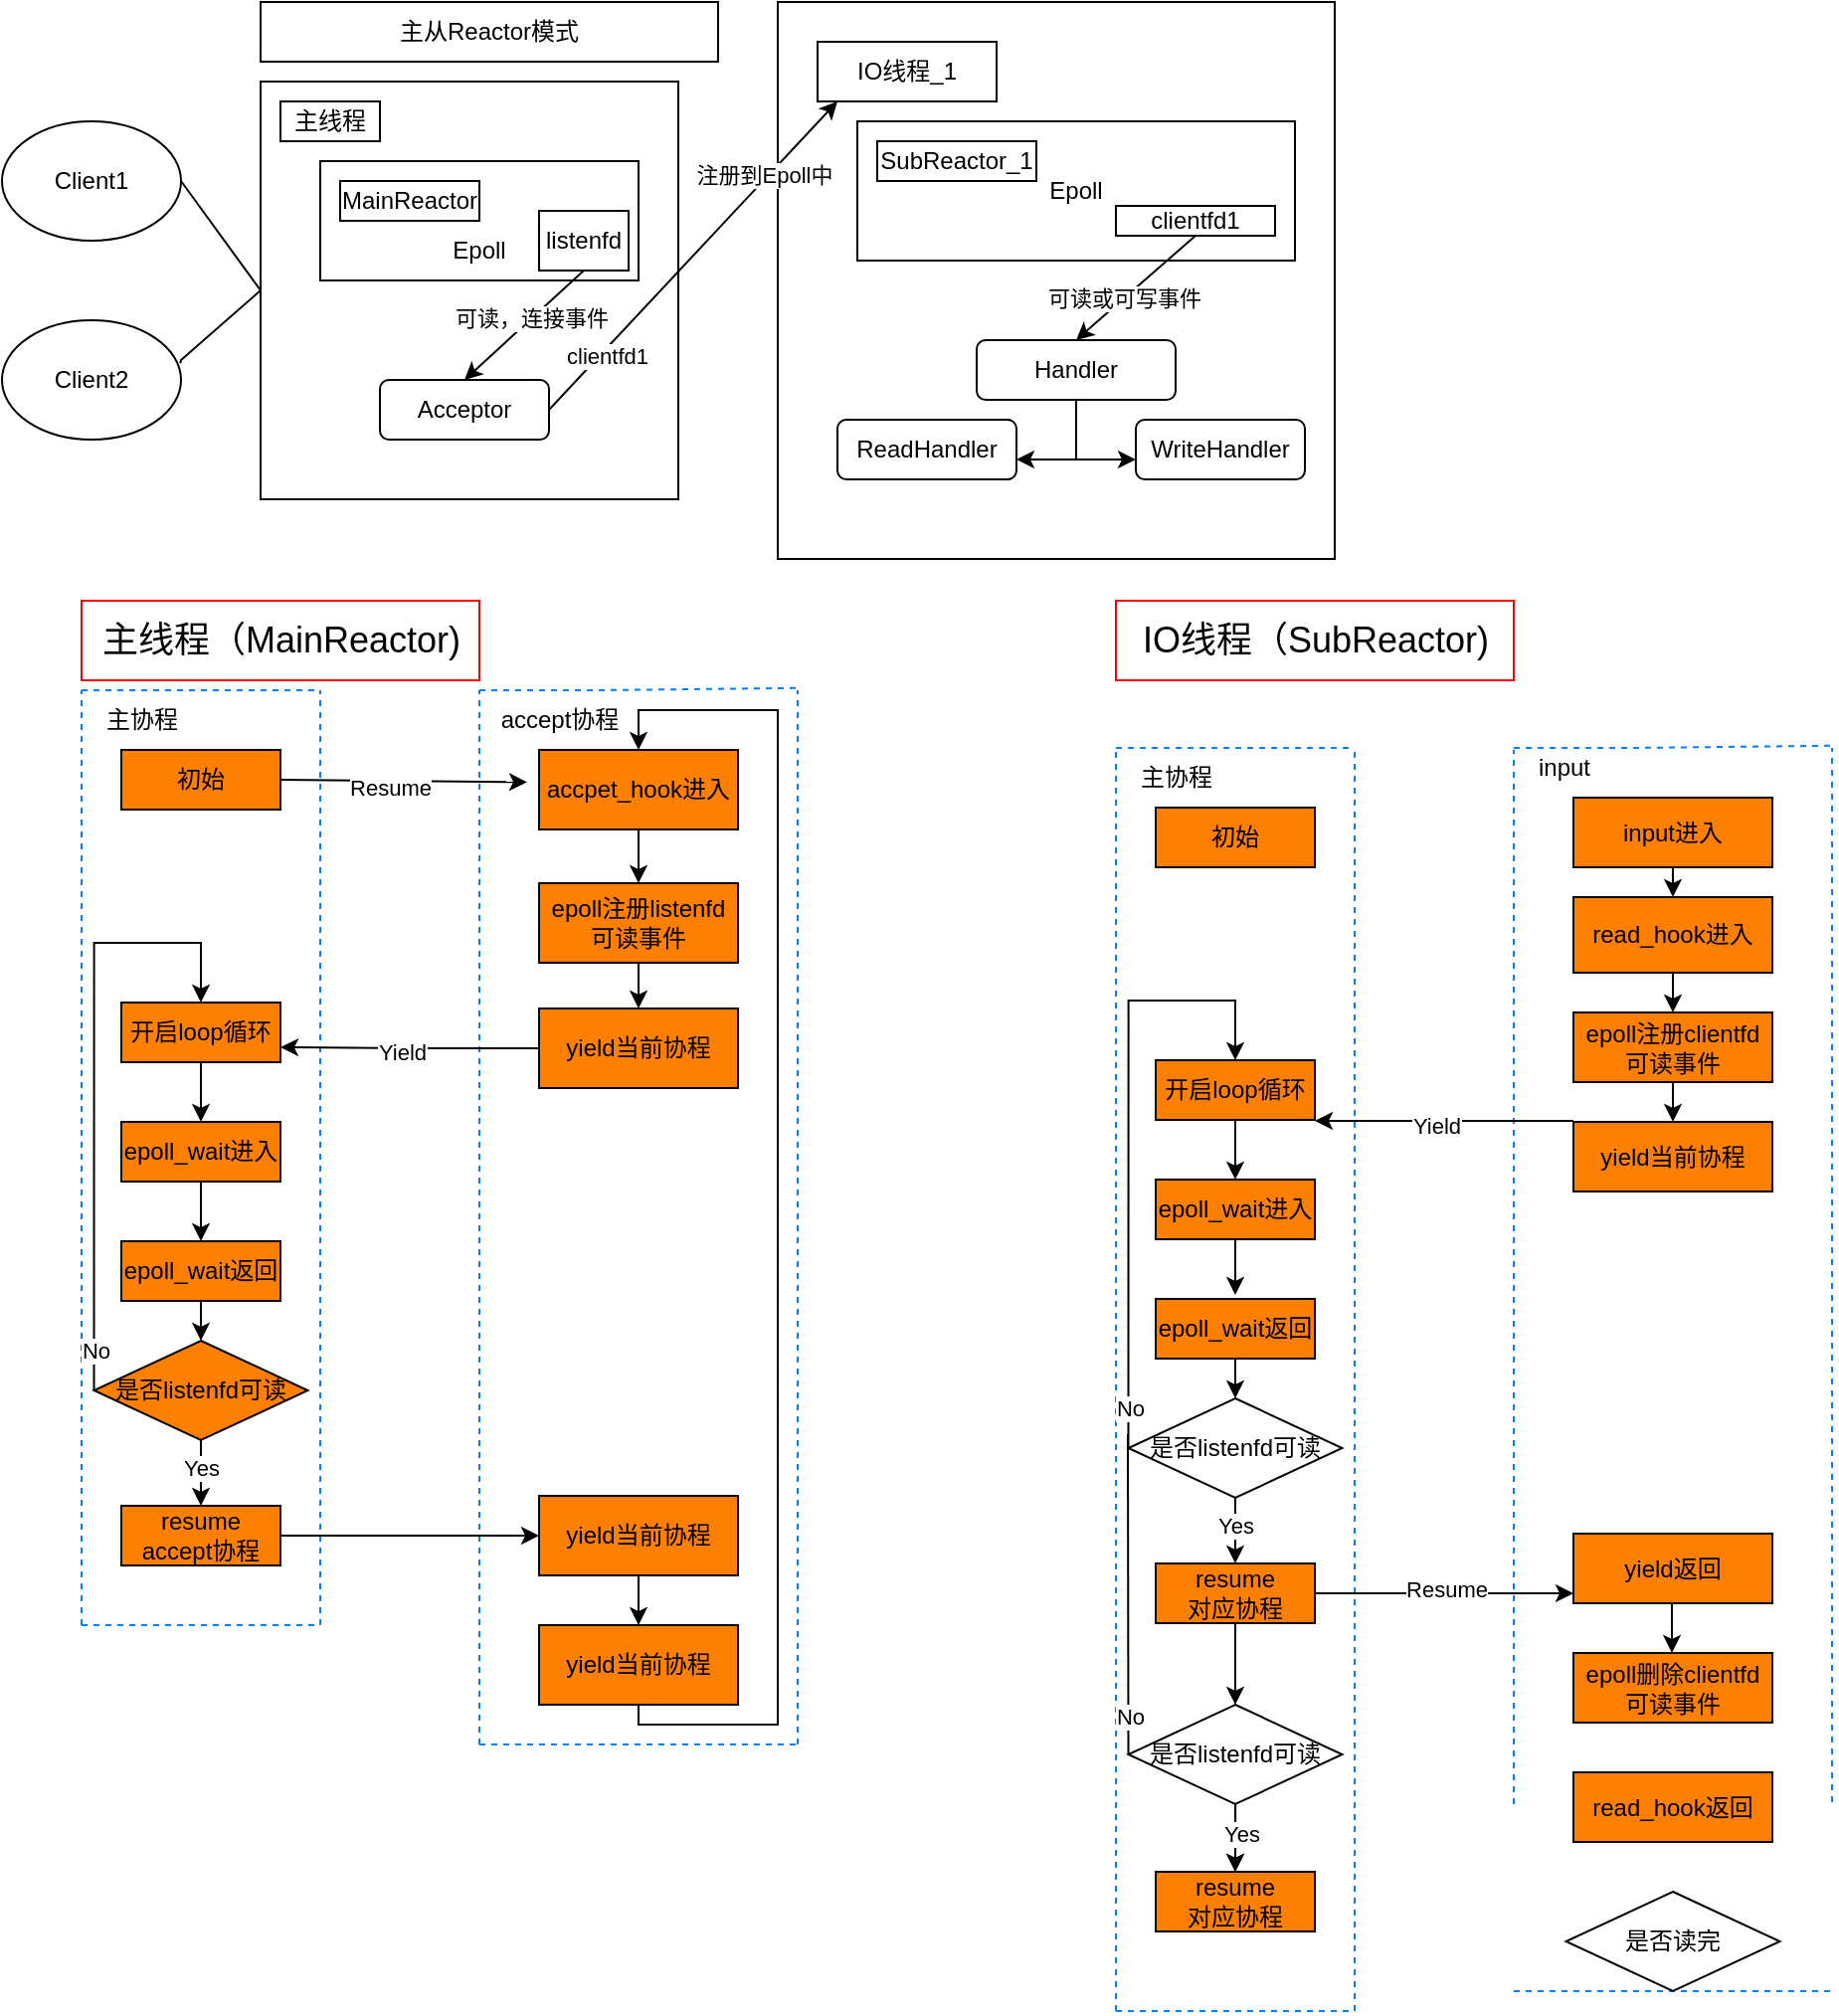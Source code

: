<mxfile version="21.7.5" type="github">
  <diagram name="Page-1" id="74e2e168-ea6b-b213-b513-2b3c1d86103e">
    <mxGraphModel dx="614" dy="1432" grid="1" gridSize="10" guides="1" tooltips="1" connect="1" arrows="1" fold="1" page="1" pageScale="1" pageWidth="1100" pageHeight="850" background="none" math="0" shadow="0">
      <root>
        <mxCell id="0" />
        <mxCell id="1" parent="0" />
        <mxCell id="3p74Ai3e4aje1u9l1uDw-1" value="Client1" style="ellipse;whiteSpace=wrap;html=1;" parent="1" vertex="1">
          <mxGeometry x="40" y="20" width="90" height="60" as="geometry" />
        </mxCell>
        <mxCell id="3p74Ai3e4aje1u9l1uDw-2" value="Client2" style="ellipse;whiteSpace=wrap;html=1;" parent="1" vertex="1">
          <mxGeometry x="40" y="120" width="90" height="60" as="geometry" />
        </mxCell>
        <mxCell id="3p74Ai3e4aje1u9l1uDw-3" value="" style="whiteSpace=wrap;html=1;aspect=fixed;" parent="1" vertex="1">
          <mxGeometry x="170" width="210" height="210" as="geometry" />
        </mxCell>
        <mxCell id="3p74Ai3e4aje1u9l1uDw-7" value="" style="endArrow=none;html=1;rounded=0;entryX=1;entryY=0.5;entryDx=0;entryDy=0;exitX=0;exitY=0.5;exitDx=0;exitDy=0;" parent="1" source="3p74Ai3e4aje1u9l1uDw-3" target="3p74Ai3e4aje1u9l1uDw-1" edge="1">
          <mxGeometry width="50" height="50" relative="1" as="geometry">
            <mxPoint x="200" y="240" as="sourcePoint" />
            <mxPoint x="250" y="190" as="targetPoint" />
          </mxGeometry>
        </mxCell>
        <mxCell id="3p74Ai3e4aje1u9l1uDw-9" value="" style="endArrow=none;html=1;rounded=0;entryX=0;entryY=0.5;entryDx=0;entryDy=0;exitX=0.996;exitY=0.36;exitDx=0;exitDy=0;exitPerimeter=0;" parent="1" source="3p74Ai3e4aje1u9l1uDw-2" target="3p74Ai3e4aje1u9l1uDw-3" edge="1">
          <mxGeometry width="50" height="50" relative="1" as="geometry">
            <mxPoint x="200" y="240" as="sourcePoint" />
            <mxPoint x="250" y="190" as="targetPoint" />
            <Array as="points">
              <mxPoint x="130" y="140" />
            </Array>
          </mxGeometry>
        </mxCell>
        <mxCell id="3p74Ai3e4aje1u9l1uDw-10" value="主线程" style="rounded=0;whiteSpace=wrap;html=1;" parent="1" vertex="1">
          <mxGeometry x="180" y="10" width="50" height="20" as="geometry" />
        </mxCell>
        <mxCell id="3p74Ai3e4aje1u9l1uDw-14" value="&lt;br&gt;&lt;br&gt;Epoll" style="rounded=0;whiteSpace=wrap;html=1;" parent="1" vertex="1">
          <mxGeometry x="200" y="40" width="160" height="60" as="geometry" />
        </mxCell>
        <mxCell id="3p74Ai3e4aje1u9l1uDw-15" value="MainReactor" style="rounded=0;whiteSpace=wrap;html=1;" parent="1" vertex="1">
          <mxGeometry x="210" y="50" width="70" height="20" as="geometry" />
        </mxCell>
        <mxCell id="3p74Ai3e4aje1u9l1uDw-16" value="listenfd" style="rounded=0;whiteSpace=wrap;html=1;direction=south;" parent="1" vertex="1">
          <mxGeometry x="310" y="65" width="45" height="30" as="geometry" />
        </mxCell>
        <mxCell id="3p74Ai3e4aje1u9l1uDw-17" value="Acceptor" style="rounded=1;whiteSpace=wrap;html=1;" parent="1" vertex="1">
          <mxGeometry x="230" y="150" width="85" height="30" as="geometry" />
        </mxCell>
        <mxCell id="3p74Ai3e4aje1u9l1uDw-18" value="" style="endArrow=classic;html=1;rounded=0;exitX=1;exitY=0.5;exitDx=0;exitDy=0;entryX=0.5;entryY=0;entryDx=0;entryDy=0;" parent="1" source="3p74Ai3e4aje1u9l1uDw-16" target="3p74Ai3e4aje1u9l1uDw-17" edge="1">
          <mxGeometry width="50" height="50" relative="1" as="geometry">
            <mxPoint x="200" y="60" as="sourcePoint" />
            <mxPoint x="250" y="10" as="targetPoint" />
          </mxGeometry>
        </mxCell>
        <mxCell id="3p74Ai3e4aje1u9l1uDw-19" value="可读，连接事件" style="edgeLabel;html=1;align=center;verticalAlign=middle;resizable=0;points=[];" parent="3p74Ai3e4aje1u9l1uDw-18" vertex="1" connectable="0">
          <mxGeometry x="-0.11" y="-1" relative="1" as="geometry">
            <mxPoint as="offset" />
          </mxGeometry>
        </mxCell>
        <mxCell id="3p74Ai3e4aje1u9l1uDw-20" value="" style="whiteSpace=wrap;html=1;aspect=fixed;" parent="1" vertex="1">
          <mxGeometry x="430" y="-40" width="280" height="280" as="geometry" />
        </mxCell>
        <mxCell id="3p74Ai3e4aje1u9l1uDw-21" value="IO线程_1" style="rounded=0;whiteSpace=wrap;html=1;" parent="1" vertex="1">
          <mxGeometry x="450" y="-20" width="90" height="30" as="geometry" />
        </mxCell>
        <mxCell id="3p74Ai3e4aje1u9l1uDw-22" value="Epoll" style="rounded=0;whiteSpace=wrap;html=1;" parent="1" vertex="1">
          <mxGeometry x="470" y="20" width="220" height="70" as="geometry" />
        </mxCell>
        <mxCell id="3p74Ai3e4aje1u9l1uDw-24" value="SubReactor_1" style="rounded=0;whiteSpace=wrap;html=1;" parent="1" vertex="1">
          <mxGeometry x="480" y="30" width="80" height="20" as="geometry" />
        </mxCell>
        <mxCell id="3p74Ai3e4aje1u9l1uDw-25" value="clientfd1" style="rounded=0;whiteSpace=wrap;html=1;" parent="1" vertex="1">
          <mxGeometry x="600" y="62.5" width="80" height="15" as="geometry" />
        </mxCell>
        <mxCell id="3p74Ai3e4aje1u9l1uDw-28" value="" style="endArrow=classic;html=1;rounded=0;exitX=1;exitY=0.5;exitDx=0;exitDy=0;" parent="1" source="3p74Ai3e4aje1u9l1uDw-17" edge="1">
          <mxGeometry width="50" height="50" relative="1" as="geometry">
            <mxPoint x="410" y="60" as="sourcePoint" />
            <mxPoint x="460" y="10" as="targetPoint" />
          </mxGeometry>
        </mxCell>
        <mxCell id="3p74Ai3e4aje1u9l1uDw-30" value="注册到Epoll中" style="edgeLabel;html=1;align=center;verticalAlign=middle;resizable=0;points=[];" parent="3p74Ai3e4aje1u9l1uDw-28" vertex="1" connectable="0">
          <mxGeometry x="0.503" y="2" relative="1" as="geometry">
            <mxPoint as="offset" />
          </mxGeometry>
        </mxCell>
        <mxCell id="3p74Ai3e4aje1u9l1uDw-32" value="clientfd1" style="edgeLabel;html=1;align=center;verticalAlign=middle;resizable=0;points=[];" parent="3p74Ai3e4aje1u9l1uDw-28" vertex="1" connectable="0">
          <mxGeometry x="-0.618" y="-2" relative="1" as="geometry">
            <mxPoint y="1" as="offset" />
          </mxGeometry>
        </mxCell>
        <mxCell id="3p74Ai3e4aje1u9l1uDw-34" value="ReadHandler" style="rounded=1;whiteSpace=wrap;html=1;" parent="1" vertex="1">
          <mxGeometry x="460" y="170" width="90" height="30" as="geometry" />
        </mxCell>
        <mxCell id="3p74Ai3e4aje1u9l1uDw-35" value="Handler" style="rounded=1;whiteSpace=wrap;html=1;" parent="1" vertex="1">
          <mxGeometry x="530" y="130" width="100" height="30" as="geometry" />
        </mxCell>
        <mxCell id="3p74Ai3e4aje1u9l1uDw-36" value="WriteHandler" style="rounded=1;whiteSpace=wrap;html=1;" parent="1" vertex="1">
          <mxGeometry x="610" y="170" width="85" height="30" as="geometry" />
        </mxCell>
        <mxCell id="3p74Ai3e4aje1u9l1uDw-37" value="" style="endArrow=none;html=1;rounded=0;" parent="1" edge="1">
          <mxGeometry width="50" height="50" relative="1" as="geometry">
            <mxPoint x="580" y="190" as="sourcePoint" />
            <mxPoint x="580" y="190" as="targetPoint" />
            <Array as="points">
              <mxPoint x="580" y="160" />
            </Array>
          </mxGeometry>
        </mxCell>
        <mxCell id="3p74Ai3e4aje1u9l1uDw-39" value="" style="endArrow=classic;html=1;rounded=0;" parent="1" edge="1">
          <mxGeometry width="50" height="50" relative="1" as="geometry">
            <mxPoint x="580" y="190" as="sourcePoint" />
            <mxPoint x="610" y="190" as="targetPoint" />
          </mxGeometry>
        </mxCell>
        <mxCell id="3p74Ai3e4aje1u9l1uDw-43" value="" style="endArrow=classic;html=1;rounded=0;" parent="1" edge="1">
          <mxGeometry width="50" height="50" relative="1" as="geometry">
            <mxPoint x="580" y="190" as="sourcePoint" />
            <mxPoint x="550" y="190" as="targetPoint" />
            <Array as="points">
              <mxPoint x="570" y="190" />
            </Array>
          </mxGeometry>
        </mxCell>
        <mxCell id="3p74Ai3e4aje1u9l1uDw-48" value="" style="endArrow=classic;html=1;rounded=0;exitX=0.5;exitY=1;exitDx=0;exitDy=0;entryX=0.5;entryY=0;entryDx=0;entryDy=0;" parent="1" source="3p74Ai3e4aje1u9l1uDw-25" target="3p74Ai3e4aje1u9l1uDw-35" edge="1">
          <mxGeometry width="50" height="50" relative="1" as="geometry">
            <mxPoint x="550" y="240" as="sourcePoint" />
            <mxPoint x="600" y="190" as="targetPoint" />
          </mxGeometry>
        </mxCell>
        <mxCell id="3p74Ai3e4aje1u9l1uDw-49" value="可读或可写事件" style="edgeLabel;html=1;align=center;verticalAlign=middle;resizable=0;points=[];" parent="3p74Ai3e4aje1u9l1uDw-48" vertex="1" connectable="0">
          <mxGeometry x="0.207" relative="1" as="geometry">
            <mxPoint as="offset" />
          </mxGeometry>
        </mxCell>
        <mxCell id="3p74Ai3e4aje1u9l1uDw-50" value="主从Reactor模式" style="rounded=0;whiteSpace=wrap;html=1;" parent="1" vertex="1">
          <mxGeometry x="170" y="-40" width="230" height="30" as="geometry" />
        </mxCell>
        <mxCell id="hV0E72UmeSZ-ktSTm6pV-4" value="" style="endArrow=none;dashed=1;html=1;rounded=0;strokeColor=#007FFF;" parent="1" edge="1">
          <mxGeometry width="50" height="50" relative="1" as="geometry">
            <mxPoint x="80" y="776" as="sourcePoint" />
            <mxPoint x="80" y="306" as="targetPoint" />
          </mxGeometry>
        </mxCell>
        <mxCell id="hV0E72UmeSZ-ktSTm6pV-5" value="" style="endArrow=none;dashed=1;html=1;rounded=0;strokeColor=#007FFF;" parent="1" edge="1">
          <mxGeometry width="50" height="50" relative="1" as="geometry">
            <mxPoint x="80" y="776" as="sourcePoint" />
            <mxPoint x="200" y="776" as="targetPoint" />
          </mxGeometry>
        </mxCell>
        <mxCell id="hV0E72UmeSZ-ktSTm6pV-6" value="" style="endArrow=none;dashed=1;html=1;rounded=0;fillColor=#00FFFF;strokeColor=#007FFF;" parent="1" edge="1">
          <mxGeometry width="50" height="50" relative="1" as="geometry">
            <mxPoint x="200" y="776" as="sourcePoint" />
            <mxPoint x="200" y="306" as="targetPoint" />
          </mxGeometry>
        </mxCell>
        <mxCell id="hV0E72UmeSZ-ktSTm6pV-7" value="" style="endArrow=none;dashed=1;html=1;rounded=0;strokeColor=#007FFF;" parent="1" edge="1">
          <mxGeometry width="50" height="50" relative="1" as="geometry">
            <mxPoint x="80" y="306" as="sourcePoint" />
            <mxPoint x="200" y="306" as="targetPoint" />
            <Array as="points">
              <mxPoint x="140" y="306" />
            </Array>
          </mxGeometry>
        </mxCell>
        <mxCell id="hV0E72UmeSZ-ktSTm6pV-16" value="" style="endArrow=none;dashed=1;html=1;rounded=0;strokeColor=#007FFF;" parent="1" edge="1">
          <mxGeometry width="50" height="50" relative="1" as="geometry">
            <mxPoint x="280" y="836" as="sourcePoint" />
            <mxPoint x="280" y="306" as="targetPoint" />
          </mxGeometry>
        </mxCell>
        <mxCell id="hV0E72UmeSZ-ktSTm6pV-18" value="" style="endArrow=none;dashed=1;html=1;rounded=0;fillColor=#00FFFF;strokeColor=#007FFF;" parent="1" edge="1">
          <mxGeometry width="50" height="50" relative="1" as="geometry">
            <mxPoint x="440" y="836" as="sourcePoint" />
            <mxPoint x="440" y="306" as="targetPoint" />
          </mxGeometry>
        </mxCell>
        <mxCell id="hV0E72UmeSZ-ktSTm6pV-19" value="" style="endArrow=none;dashed=1;html=1;rounded=0;strokeColor=#007FFF;entryX=0.039;entryY=0.996;entryDx=0;entryDy=0;entryPerimeter=0;" parent="1" edge="1">
          <mxGeometry width="50" height="50" relative="1" as="geometry">
            <mxPoint x="280" y="306" as="sourcePoint" />
            <mxPoint x="440.92" y="304.88" as="targetPoint" />
            <Array as="points">
              <mxPoint x="340" y="306" />
            </Array>
          </mxGeometry>
        </mxCell>
        <mxCell id="hV0E72UmeSZ-ktSTm6pV-22" value="" style="endArrow=none;dashed=1;html=1;rounded=0;strokeColor=#007FFF;" parent="1" edge="1">
          <mxGeometry width="50" height="50" relative="1" as="geometry">
            <mxPoint x="280" y="836" as="sourcePoint" />
            <mxPoint x="440" y="836" as="targetPoint" />
          </mxGeometry>
        </mxCell>
        <mxCell id="hV0E72UmeSZ-ktSTm6pV-26" value="主协程" style="text;html=1;align=center;verticalAlign=middle;resizable=0;points=[];autosize=1;strokeColor=none;fillColor=none;" parent="1" vertex="1">
          <mxGeometry x="80" y="306" width="60" height="30" as="geometry" />
        </mxCell>
        <mxCell id="hV0E72UmeSZ-ktSTm6pV-28" value="初始" style="rounded=0;whiteSpace=wrap;html=1;fillColor=#FF8000;" parent="1" vertex="1">
          <mxGeometry x="100" y="336" width="80" height="30" as="geometry" />
        </mxCell>
        <mxCell id="hV0E72UmeSZ-ktSTm6pV-32" value="" style="endArrow=classic;html=1;rounded=0;exitX=1;exitY=0.5;exitDx=0;exitDy=0;entryX=-0.06;entryY=0.405;entryDx=0;entryDy=0;entryPerimeter=0;" parent="1" source="hV0E72UmeSZ-ktSTm6pV-28" target="hV0E72UmeSZ-ktSTm6pV-35" edge="1">
          <mxGeometry width="50" height="50" relative="1" as="geometry">
            <mxPoint x="300" y="456" as="sourcePoint" />
            <mxPoint x="320" y="351" as="targetPoint" />
          </mxGeometry>
        </mxCell>
        <mxCell id="hV0E72UmeSZ-ktSTm6pV-46" value="Resume" style="edgeLabel;html=1;align=center;verticalAlign=middle;resizable=0;points=[];strokeColor=#FF0000;" parent="hV0E72UmeSZ-ktSTm6pV-32" vertex="1" connectable="0">
          <mxGeometry x="-0.116" y="-3" relative="1" as="geometry">
            <mxPoint as="offset" />
          </mxGeometry>
        </mxCell>
        <mxCell id="hV0E72UmeSZ-ktSTm6pV-43" style="edgeStyle=orthogonalEdgeStyle;rounded=0;orthogonalLoop=1;jettySize=auto;html=1;exitX=0.5;exitY=1;exitDx=0;exitDy=0;entryX=0.5;entryY=0;entryDx=0;entryDy=0;" parent="1" source="hV0E72UmeSZ-ktSTm6pV-35" target="hV0E72UmeSZ-ktSTm6pV-42" edge="1">
          <mxGeometry relative="1" as="geometry" />
        </mxCell>
        <mxCell id="hV0E72UmeSZ-ktSTm6pV-35" value="accpet_hook进入" style="whiteSpace=wrap;html=1;fillColor=#FF8000;" parent="1" vertex="1">
          <mxGeometry x="310" y="336" width="100" height="40" as="geometry" />
        </mxCell>
        <mxCell id="hV0E72UmeSZ-ktSTm6pV-37" value="accept协程" style="text;html=1;align=center;verticalAlign=middle;resizable=0;points=[];autosize=1;strokeColor=none;fillColor=none;" parent="1" vertex="1">
          <mxGeometry x="280" y="306" width="80" height="30" as="geometry" />
        </mxCell>
        <mxCell id="hV0E72UmeSZ-ktSTm6pV-45" style="edgeStyle=orthogonalEdgeStyle;rounded=0;orthogonalLoop=1;jettySize=auto;html=1;exitX=0.5;exitY=1;exitDx=0;exitDy=0;entryX=0.5;entryY=0;entryDx=0;entryDy=0;" parent="1" source="hV0E72UmeSZ-ktSTm6pV-42" target="hV0E72UmeSZ-ktSTm6pV-44" edge="1">
          <mxGeometry relative="1" as="geometry" />
        </mxCell>
        <mxCell id="hV0E72UmeSZ-ktSTm6pV-42" value="epoll注册listenfd&lt;br&gt;可读事件" style="whiteSpace=wrap;html=1;fillColor=#FF8000;" parent="1" vertex="1">
          <mxGeometry x="310" y="403" width="100" height="40" as="geometry" />
        </mxCell>
        <mxCell id="hV0E72UmeSZ-ktSTm6pV-57" style="edgeStyle=orthogonalEdgeStyle;rounded=0;orthogonalLoop=1;jettySize=auto;html=1;entryX=1;entryY=0.75;entryDx=0;entryDy=0;" parent="1" source="hV0E72UmeSZ-ktSTm6pV-44" target="hV0E72UmeSZ-ktSTm6pV-48" edge="1">
          <mxGeometry relative="1" as="geometry" />
        </mxCell>
        <mxCell id="hV0E72UmeSZ-ktSTm6pV-58" value="Yield" style="edgeLabel;html=1;align=center;verticalAlign=middle;resizable=0;points=[];" parent="hV0E72UmeSZ-ktSTm6pV-57" vertex="1" connectable="0">
          <mxGeometry x="0.081" y="2" relative="1" as="geometry">
            <mxPoint x="1" as="offset" />
          </mxGeometry>
        </mxCell>
        <mxCell id="hV0E72UmeSZ-ktSTm6pV-44" value="yield当前协程" style="whiteSpace=wrap;html=1;fillColor=#FF8000;" parent="1" vertex="1">
          <mxGeometry x="310" y="466" width="100" height="40" as="geometry" />
        </mxCell>
        <mxCell id="hV0E72UmeSZ-ktSTm6pV-48" value="开启loop循环" style="rounded=0;whiteSpace=wrap;html=1;fillColor=#FF8000;" parent="1" vertex="1">
          <mxGeometry x="100" y="463" width="80" height="30" as="geometry" />
        </mxCell>
        <mxCell id="hV0E72UmeSZ-ktSTm6pV-49" value="epoll_wait进入" style="rounded=0;whiteSpace=wrap;html=1;fillColor=#FF8000;" parent="1" vertex="1">
          <mxGeometry x="100" y="523" width="80" height="30" as="geometry" />
        </mxCell>
        <mxCell id="hV0E72UmeSZ-ktSTm6pV-50" value="epoll_wait返回" style="rounded=0;whiteSpace=wrap;html=1;fillColor=#FF8000;" parent="1" vertex="1">
          <mxGeometry x="100" y="583" width="80" height="30" as="geometry" />
        </mxCell>
        <mxCell id="hV0E72UmeSZ-ktSTm6pV-55" style="edgeStyle=orthogonalEdgeStyle;rounded=0;orthogonalLoop=1;jettySize=auto;html=1;exitX=0;exitY=0.5;exitDx=0;exitDy=0;entryX=0.5;entryY=0;entryDx=0;entryDy=0;" parent="1" source="hV0E72UmeSZ-ktSTm6pV-52" target="hV0E72UmeSZ-ktSTm6pV-48" edge="1">
          <mxGeometry relative="1" as="geometry">
            <mxPoint x="38.1" y="615" as="sourcePoint" />
            <mxPoint x="91.85" y="420" as="targetPoint" />
            <Array as="points">
              <mxPoint x="86" y="433" />
              <mxPoint x="140" y="433" />
            </Array>
          </mxGeometry>
        </mxCell>
        <mxCell id="hV0E72UmeSZ-ktSTm6pV-59" value="No" style="edgeLabel;html=1;align=center;verticalAlign=middle;resizable=0;points=[];" parent="hV0E72UmeSZ-ktSTm6pV-55" vertex="1" connectable="0">
          <mxGeometry x="-0.869" relative="1" as="geometry">
            <mxPoint as="offset" />
          </mxGeometry>
        </mxCell>
        <mxCell id="hV0E72UmeSZ-ktSTm6pV-60" style="edgeStyle=orthogonalEdgeStyle;rounded=0;orthogonalLoop=1;jettySize=auto;html=1;exitX=0.5;exitY=1;exitDx=0;exitDy=0;entryX=0.5;entryY=0;entryDx=0;entryDy=0;" parent="1" source="hV0E72UmeSZ-ktSTm6pV-52" target="hV0E72UmeSZ-ktSTm6pV-54" edge="1">
          <mxGeometry relative="1" as="geometry" />
        </mxCell>
        <mxCell id="hV0E72UmeSZ-ktSTm6pV-61" value="Yes" style="edgeLabel;html=1;align=center;verticalAlign=middle;resizable=0;points=[];" parent="hV0E72UmeSZ-ktSTm6pV-60" vertex="1" connectable="0">
          <mxGeometry x="-0.147" relative="1" as="geometry">
            <mxPoint as="offset" />
          </mxGeometry>
        </mxCell>
        <mxCell id="hV0E72UmeSZ-ktSTm6pV-52" value="是否listenfd可读" style="rhombus;whiteSpace=wrap;html=1;fillColor=#FF8000;" parent="1" vertex="1">
          <mxGeometry x="86.25" y="633" width="107.5" height="50" as="geometry" />
        </mxCell>
        <mxCell id="hV0E72UmeSZ-ktSTm6pV-65" style="edgeStyle=orthogonalEdgeStyle;rounded=0;orthogonalLoop=1;jettySize=auto;html=1;exitX=1;exitY=0.5;exitDx=0;exitDy=0;entryX=0;entryY=0.5;entryDx=0;entryDy=0;" parent="1" source="hV0E72UmeSZ-ktSTm6pV-54" target="hV0E72UmeSZ-ktSTm6pV-63" edge="1">
          <mxGeometry relative="1" as="geometry">
            <mxPoint x="300" y="731" as="targetPoint" />
          </mxGeometry>
        </mxCell>
        <mxCell id="hV0E72UmeSZ-ktSTm6pV-54" value="resume&lt;br&gt;accept协程" style="rounded=0;whiteSpace=wrap;html=1;fillColor=#FF8000;" parent="1" vertex="1">
          <mxGeometry x="100" y="716" width="80" height="30" as="geometry" />
        </mxCell>
        <mxCell id="hV0E72UmeSZ-ktSTm6pV-69" style="edgeStyle=orthogonalEdgeStyle;rounded=0;orthogonalLoop=1;jettySize=auto;html=1;exitX=0.5;exitY=1;exitDx=0;exitDy=0;entryX=0.5;entryY=0;entryDx=0;entryDy=0;" parent="1" source="hV0E72UmeSZ-ktSTm6pV-63" target="hV0E72UmeSZ-ktSTm6pV-64" edge="1">
          <mxGeometry relative="1" as="geometry" />
        </mxCell>
        <mxCell id="hV0E72UmeSZ-ktSTm6pV-63" value="yield当前协程" style="whiteSpace=wrap;html=1;fillColor=#FF8000;" parent="1" vertex="1">
          <mxGeometry x="310" y="711" width="100" height="40" as="geometry" />
        </mxCell>
        <mxCell id="hV0E72UmeSZ-ktSTm6pV-70" style="edgeStyle=orthogonalEdgeStyle;rounded=0;orthogonalLoop=1;jettySize=auto;html=1;exitX=0.5;exitY=1;exitDx=0;exitDy=0;entryX=0.5;entryY=0;entryDx=0;entryDy=0;" parent="1" source="hV0E72UmeSZ-ktSTm6pV-64" target="hV0E72UmeSZ-ktSTm6pV-35" edge="1">
          <mxGeometry relative="1" as="geometry">
            <mxPoint x="430" y="326" as="targetPoint" />
            <Array as="points">
              <mxPoint x="360" y="826" />
              <mxPoint x="430" y="826" />
              <mxPoint x="430" y="316" />
              <mxPoint x="360" y="316" />
            </Array>
          </mxGeometry>
        </mxCell>
        <mxCell id="hV0E72UmeSZ-ktSTm6pV-64" value="yield当前协程" style="whiteSpace=wrap;html=1;fillColor=#FF8000;" parent="1" vertex="1">
          <mxGeometry x="310" y="776" width="100" height="40" as="geometry" />
        </mxCell>
        <mxCell id="hV0E72UmeSZ-ktSTm6pV-77" value="&lt;font style=&quot;font-size: 18px;&quot;&gt;主线程（MainReactor)&lt;/font&gt;" style="text;html=1;align=center;verticalAlign=middle;resizable=0;points=[];autosize=1;strokeColor=#FF0000;fillColor=none;" parent="1" vertex="1">
          <mxGeometry x="80" y="261" width="200" height="40" as="geometry" />
        </mxCell>
        <mxCell id="e4dj62ydNJ2nnHpDe-VQ-2" value="" style="endArrow=none;dashed=1;html=1;rounded=0;strokeColor=#007FFF;" edge="1" parent="1">
          <mxGeometry width="50" height="50" relative="1" as="geometry">
            <mxPoint x="600" y="970" as="sourcePoint" />
            <mxPoint x="600" y="335" as="targetPoint" />
          </mxGeometry>
        </mxCell>
        <mxCell id="e4dj62ydNJ2nnHpDe-VQ-3" value="" style="endArrow=none;dashed=1;html=1;rounded=0;strokeColor=#007FFF;" edge="1" parent="1">
          <mxGeometry width="50" height="50" relative="1" as="geometry">
            <mxPoint x="600" y="970" as="sourcePoint" />
            <mxPoint x="720" y="970" as="targetPoint" />
            <Array as="points" />
          </mxGeometry>
        </mxCell>
        <mxCell id="e4dj62ydNJ2nnHpDe-VQ-4" value="" style="endArrow=none;dashed=1;html=1;rounded=0;fillColor=#00FFFF;strokeColor=#007FFF;" edge="1" parent="1">
          <mxGeometry width="50" height="50" relative="1" as="geometry">
            <mxPoint x="720" y="970" as="sourcePoint" />
            <mxPoint x="720" y="335" as="targetPoint" />
          </mxGeometry>
        </mxCell>
        <mxCell id="e4dj62ydNJ2nnHpDe-VQ-5" value="" style="endArrow=none;dashed=1;html=1;rounded=0;strokeColor=#007FFF;" edge="1" parent="1">
          <mxGeometry width="50" height="50" relative="1" as="geometry">
            <mxPoint x="600" y="335" as="sourcePoint" />
            <mxPoint x="720" y="335" as="targetPoint" />
            <Array as="points">
              <mxPoint x="660" y="335" />
            </Array>
          </mxGeometry>
        </mxCell>
        <mxCell id="e4dj62ydNJ2nnHpDe-VQ-6" value="" style="endArrow=none;dashed=1;html=1;rounded=0;strokeColor=#007FFF;" edge="1" parent="1">
          <mxGeometry width="50" height="50" relative="1" as="geometry">
            <mxPoint x="800" y="866" as="sourcePoint" />
            <mxPoint x="800" y="336" as="targetPoint" />
          </mxGeometry>
        </mxCell>
        <mxCell id="e4dj62ydNJ2nnHpDe-VQ-7" value="" style="endArrow=none;dashed=1;html=1;rounded=0;fillColor=#00FFFF;strokeColor=#007FFF;" edge="1" parent="1">
          <mxGeometry width="50" height="50" relative="1" as="geometry">
            <mxPoint x="960" y="865" as="sourcePoint" />
            <mxPoint x="960" y="335" as="targetPoint" />
          </mxGeometry>
        </mxCell>
        <mxCell id="e4dj62ydNJ2nnHpDe-VQ-8" value="" style="endArrow=none;dashed=1;html=1;rounded=0;strokeColor=#007FFF;entryX=0.039;entryY=0.996;entryDx=0;entryDy=0;entryPerimeter=0;" edge="1" parent="1">
          <mxGeometry width="50" height="50" relative="1" as="geometry">
            <mxPoint x="800" y="335" as="sourcePoint" />
            <mxPoint x="960.92" y="333.88" as="targetPoint" />
            <Array as="points">
              <mxPoint x="860" y="335" />
            </Array>
          </mxGeometry>
        </mxCell>
        <mxCell id="e4dj62ydNJ2nnHpDe-VQ-9" value="" style="endArrow=none;dashed=1;html=1;rounded=0;strokeColor=#007FFF;" edge="1" parent="1">
          <mxGeometry width="50" height="50" relative="1" as="geometry">
            <mxPoint x="800" y="960" as="sourcePoint" />
            <mxPoint x="960" y="960" as="targetPoint" />
          </mxGeometry>
        </mxCell>
        <mxCell id="e4dj62ydNJ2nnHpDe-VQ-10" value="主协程" style="text;html=1;align=center;verticalAlign=middle;resizable=0;points=[];autosize=1;strokeColor=none;fillColor=none;" vertex="1" parent="1">
          <mxGeometry x="600" y="335" width="60" height="30" as="geometry" />
        </mxCell>
        <mxCell id="e4dj62ydNJ2nnHpDe-VQ-11" value="初始" style="rounded=0;whiteSpace=wrap;html=1;fillColor=#FF8000;" vertex="1" parent="1">
          <mxGeometry x="620" y="365" width="80" height="30" as="geometry" />
        </mxCell>
        <mxCell id="e4dj62ydNJ2nnHpDe-VQ-15" value="input进入" style="whiteSpace=wrap;html=1;fillColor=#FF8000;" vertex="1" parent="1">
          <mxGeometry x="830" y="360" width="100" height="35" as="geometry" />
        </mxCell>
        <mxCell id="e4dj62ydNJ2nnHpDe-VQ-16" value="input" style="text;html=1;align=center;verticalAlign=middle;resizable=0;points=[];autosize=1;strokeColor=none;fillColor=none;" vertex="1" parent="1">
          <mxGeometry x="800" y="330" width="50" height="30" as="geometry" />
        </mxCell>
        <mxCell id="e4dj62ydNJ2nnHpDe-VQ-19" style="edgeStyle=orthogonalEdgeStyle;rounded=0;orthogonalLoop=1;jettySize=auto;html=1;entryX=1;entryY=0.75;entryDx=0;entryDy=0;" edge="1" parent="1">
          <mxGeometry relative="1" as="geometry">
            <mxPoint x="830" y="522.5" as="sourcePoint" />
            <mxPoint x="700" y="522.5" as="targetPoint" />
            <Array as="points">
              <mxPoint x="765" y="523" />
            </Array>
          </mxGeometry>
        </mxCell>
        <mxCell id="e4dj62ydNJ2nnHpDe-VQ-20" value="Yield" style="edgeLabel;html=1;align=center;verticalAlign=middle;resizable=0;points=[];" vertex="1" connectable="0" parent="e4dj62ydNJ2nnHpDe-VQ-19">
          <mxGeometry x="0.081" y="2" relative="1" as="geometry">
            <mxPoint x="1" as="offset" />
          </mxGeometry>
        </mxCell>
        <mxCell id="e4dj62ydNJ2nnHpDe-VQ-37" style="edgeStyle=orthogonalEdgeStyle;rounded=0;orthogonalLoop=1;jettySize=auto;html=1;exitX=0.5;exitY=1;exitDx=0;exitDy=0;entryX=0.5;entryY=0;entryDx=0;entryDy=0;" edge="1" parent="1" source="e4dj62ydNJ2nnHpDe-VQ-22" target="e4dj62ydNJ2nnHpDe-VQ-23">
          <mxGeometry relative="1" as="geometry" />
        </mxCell>
        <mxCell id="e4dj62ydNJ2nnHpDe-VQ-22" value="开启loop循环" style="rounded=0;whiteSpace=wrap;html=1;fillColor=#FF8000;" vertex="1" parent="1">
          <mxGeometry x="620" y="492" width="80" height="30" as="geometry" />
        </mxCell>
        <mxCell id="e4dj62ydNJ2nnHpDe-VQ-38" style="edgeStyle=orthogonalEdgeStyle;rounded=0;orthogonalLoop=1;jettySize=auto;html=1;exitX=0.5;exitY=1;exitDx=0;exitDy=0;" edge="1" parent="1" source="e4dj62ydNJ2nnHpDe-VQ-23">
          <mxGeometry relative="1" as="geometry">
            <mxPoint x="660" y="610" as="targetPoint" />
          </mxGeometry>
        </mxCell>
        <mxCell id="e4dj62ydNJ2nnHpDe-VQ-23" value="epoll_wait进入" style="rounded=0;whiteSpace=wrap;html=1;fillColor=#FF8000;" vertex="1" parent="1">
          <mxGeometry x="620" y="552" width="80" height="30" as="geometry" />
        </mxCell>
        <mxCell id="e4dj62ydNJ2nnHpDe-VQ-40" style="edgeStyle=orthogonalEdgeStyle;rounded=0;orthogonalLoop=1;jettySize=auto;html=1;exitX=0.5;exitY=1;exitDx=0;exitDy=0;entryX=0.5;entryY=0;entryDx=0;entryDy=0;" edge="1" parent="1" source="e4dj62ydNJ2nnHpDe-VQ-24" target="e4dj62ydNJ2nnHpDe-VQ-29">
          <mxGeometry relative="1" as="geometry" />
        </mxCell>
        <mxCell id="e4dj62ydNJ2nnHpDe-VQ-24" value="epoll_wait返回" style="rounded=0;whiteSpace=wrap;html=1;fillColor=#FF8000;" vertex="1" parent="1">
          <mxGeometry x="620" y="612" width="80" height="30" as="geometry" />
        </mxCell>
        <mxCell id="e4dj62ydNJ2nnHpDe-VQ-25" style="edgeStyle=orthogonalEdgeStyle;rounded=0;orthogonalLoop=1;jettySize=auto;html=1;exitX=0;exitY=0.5;exitDx=0;exitDy=0;entryX=0.5;entryY=0;entryDx=0;entryDy=0;" edge="1" parent="1" source="e4dj62ydNJ2nnHpDe-VQ-29" target="e4dj62ydNJ2nnHpDe-VQ-22">
          <mxGeometry relative="1" as="geometry">
            <mxPoint x="558.1" y="644" as="sourcePoint" />
            <mxPoint x="611.85" y="449" as="targetPoint" />
            <Array as="points">
              <mxPoint x="606" y="462" />
              <mxPoint x="660" y="462" />
            </Array>
          </mxGeometry>
        </mxCell>
        <mxCell id="e4dj62ydNJ2nnHpDe-VQ-26" value="No" style="edgeLabel;html=1;align=center;verticalAlign=middle;resizable=0;points=[];" vertex="1" connectable="0" parent="e4dj62ydNJ2nnHpDe-VQ-25">
          <mxGeometry x="-0.869" relative="1" as="geometry">
            <mxPoint as="offset" />
          </mxGeometry>
        </mxCell>
        <mxCell id="e4dj62ydNJ2nnHpDe-VQ-27" style="edgeStyle=orthogonalEdgeStyle;rounded=0;orthogonalLoop=1;jettySize=auto;html=1;exitX=0.5;exitY=1;exitDx=0;exitDy=0;entryX=0.5;entryY=0;entryDx=0;entryDy=0;" edge="1" parent="1" source="e4dj62ydNJ2nnHpDe-VQ-29" target="e4dj62ydNJ2nnHpDe-VQ-31">
          <mxGeometry relative="1" as="geometry" />
        </mxCell>
        <mxCell id="e4dj62ydNJ2nnHpDe-VQ-28" value="Yes" style="edgeLabel;html=1;align=center;verticalAlign=middle;resizable=0;points=[];" vertex="1" connectable="0" parent="e4dj62ydNJ2nnHpDe-VQ-27">
          <mxGeometry x="-0.147" relative="1" as="geometry">
            <mxPoint as="offset" />
          </mxGeometry>
        </mxCell>
        <mxCell id="e4dj62ydNJ2nnHpDe-VQ-29" value="是否listenfd可读" style="rhombus;whiteSpace=wrap;html=1;" vertex="1" parent="1">
          <mxGeometry x="606.25" y="662" width="107.5" height="50" as="geometry" />
        </mxCell>
        <mxCell id="e4dj62ydNJ2nnHpDe-VQ-30" style="edgeStyle=orthogonalEdgeStyle;rounded=0;orthogonalLoop=1;jettySize=auto;html=1;exitX=1;exitY=0.5;exitDx=0;exitDy=0;entryX=0;entryY=0.5;entryDx=0;entryDy=0;" edge="1" parent="1" source="e4dj62ydNJ2nnHpDe-VQ-31">
          <mxGeometry relative="1" as="geometry">
            <mxPoint x="830" y="760" as="targetPoint" />
          </mxGeometry>
        </mxCell>
        <mxCell id="e4dj62ydNJ2nnHpDe-VQ-58" value="Resume" style="edgeLabel;html=1;align=center;verticalAlign=middle;resizable=0;points=[];" vertex="1" connectable="0" parent="e4dj62ydNJ2nnHpDe-VQ-30">
          <mxGeometry x="0.012" y="3" relative="1" as="geometry">
            <mxPoint as="offset" />
          </mxGeometry>
        </mxCell>
        <mxCell id="e4dj62ydNJ2nnHpDe-VQ-46" style="edgeStyle=orthogonalEdgeStyle;rounded=0;orthogonalLoop=1;jettySize=auto;html=1;exitX=0.5;exitY=1;exitDx=0;exitDy=0;entryX=0.5;entryY=0;entryDx=0;entryDy=0;" edge="1" parent="1" source="e4dj62ydNJ2nnHpDe-VQ-31" target="e4dj62ydNJ2nnHpDe-VQ-45">
          <mxGeometry relative="1" as="geometry" />
        </mxCell>
        <mxCell id="e4dj62ydNJ2nnHpDe-VQ-31" value="resume&lt;br&gt;对应协程" style="rounded=0;whiteSpace=wrap;html=1;fillColor=#FF8000;" vertex="1" parent="1">
          <mxGeometry x="620" y="745" width="80" height="30" as="geometry" />
        </mxCell>
        <mxCell id="e4dj62ydNJ2nnHpDe-VQ-32" style="edgeStyle=orthogonalEdgeStyle;rounded=0;orthogonalLoop=1;jettySize=auto;html=1;exitX=0.5;exitY=1;exitDx=0;exitDy=0;entryX=0.5;entryY=0;entryDx=0;entryDy=0;" edge="1" parent="1">
          <mxGeometry relative="1" as="geometry">
            <mxPoint x="879.5" y="765" as="sourcePoint" />
            <mxPoint x="879.5" y="790" as="targetPoint" />
          </mxGeometry>
        </mxCell>
        <mxCell id="e4dj62ydNJ2nnHpDe-VQ-36" value="&lt;font style=&quot;font-size: 18px;&quot;&gt;IO线程（SubReactor)&lt;/font&gt;" style="text;html=1;align=center;verticalAlign=middle;resizable=0;points=[];autosize=1;strokeColor=#FF0000;fillColor=none;" vertex="1" parent="1">
          <mxGeometry x="600" y="261" width="200" height="40" as="geometry" />
        </mxCell>
        <mxCell id="e4dj62ydNJ2nnHpDe-VQ-56" value="" style="edgeStyle=orthogonalEdgeStyle;rounded=0;orthogonalLoop=1;jettySize=auto;html=1;" edge="1" parent="1" source="e4dj62ydNJ2nnHpDe-VQ-45" target="e4dj62ydNJ2nnHpDe-VQ-52">
          <mxGeometry relative="1" as="geometry" />
        </mxCell>
        <mxCell id="e4dj62ydNJ2nnHpDe-VQ-45" value="是否listenfd可读" style="rhombus;whiteSpace=wrap;html=1;" vertex="1" parent="1">
          <mxGeometry x="606.25" y="816" width="107.5" height="50" as="geometry" />
        </mxCell>
        <mxCell id="e4dj62ydNJ2nnHpDe-VQ-49" value="" style="endArrow=none;html=1;rounded=0;exitX=0;exitY=0.5;exitDx=0;exitDy=0;" edge="1" parent="1" source="e4dj62ydNJ2nnHpDe-VQ-45">
          <mxGeometry width="50" height="50" relative="1" as="geometry">
            <mxPoint x="500" y="780" as="sourcePoint" />
            <mxPoint x="606" y="680" as="targetPoint" />
          </mxGeometry>
        </mxCell>
        <mxCell id="e4dj62ydNJ2nnHpDe-VQ-51" value="No" style="edgeLabel;html=1;align=center;verticalAlign=middle;resizable=0;points=[];" vertex="1" connectable="0" parent="e4dj62ydNJ2nnHpDe-VQ-49">
          <mxGeometry x="-0.764" y="-1" relative="1" as="geometry">
            <mxPoint as="offset" />
          </mxGeometry>
        </mxCell>
        <mxCell id="e4dj62ydNJ2nnHpDe-VQ-52" value="resume&lt;br&gt;对应协程" style="rounded=0;whiteSpace=wrap;html=1;fillColor=#FF8000;" vertex="1" parent="1">
          <mxGeometry x="620" y="900" width="80" height="30" as="geometry" />
        </mxCell>
        <mxCell id="e4dj62ydNJ2nnHpDe-VQ-53" value="" style="endArrow=classic;html=1;rounded=0;exitX=0.5;exitY=1;exitDx=0;exitDy=0;entryX=0.5;entryY=0;entryDx=0;entryDy=0;" edge="1" parent="1" source="e4dj62ydNJ2nnHpDe-VQ-45" target="e4dj62ydNJ2nnHpDe-VQ-52">
          <mxGeometry width="50" height="50" relative="1" as="geometry">
            <mxPoint x="690" y="960" as="sourcePoint" />
            <mxPoint x="740" y="910" as="targetPoint" />
          </mxGeometry>
        </mxCell>
        <mxCell id="e4dj62ydNJ2nnHpDe-VQ-57" value="Yes" style="edgeLabel;html=1;align=center;verticalAlign=middle;resizable=0;points=[];" vertex="1" connectable="0" parent="e4dj62ydNJ2nnHpDe-VQ-53">
          <mxGeometry x="-0.141" y="3" relative="1" as="geometry">
            <mxPoint as="offset" />
          </mxGeometry>
        </mxCell>
        <mxCell id="e4dj62ydNJ2nnHpDe-VQ-69" value="read_hook进入" style="whiteSpace=wrap;html=1;fillColor=#FF8000;" vertex="1" parent="1">
          <mxGeometry x="830" y="410" width="100" height="38" as="geometry" />
        </mxCell>
        <mxCell id="e4dj62ydNJ2nnHpDe-VQ-70" value="epoll注册clientfd&lt;br&gt;可读事件" style="whiteSpace=wrap;html=1;fillColor=#FF8000;" vertex="1" parent="1">
          <mxGeometry x="830" y="468" width="100" height="35" as="geometry" />
        </mxCell>
        <mxCell id="e4dj62ydNJ2nnHpDe-VQ-71" value="yield当前协程" style="whiteSpace=wrap;html=1;fillColor=#FF8000;" vertex="1" parent="1">
          <mxGeometry x="830" y="523" width="100" height="35" as="geometry" />
        </mxCell>
        <mxCell id="e4dj62ydNJ2nnHpDe-VQ-72" value="" style="endArrow=classic;html=1;rounded=0;exitX=0.5;exitY=1;exitDx=0;exitDy=0;entryX=0.5;entryY=0;entryDx=0;entryDy=0;" edge="1" parent="1" source="e4dj62ydNJ2nnHpDe-VQ-15" target="e4dj62ydNJ2nnHpDe-VQ-69">
          <mxGeometry width="50" height="50" relative="1" as="geometry">
            <mxPoint x="690" y="660" as="sourcePoint" />
            <mxPoint x="740" y="610" as="targetPoint" />
          </mxGeometry>
        </mxCell>
        <mxCell id="e4dj62ydNJ2nnHpDe-VQ-73" value="" style="endArrow=classic;html=1;rounded=0;exitX=0.5;exitY=1;exitDx=0;exitDy=0;entryX=0.5;entryY=0;entryDx=0;entryDy=0;" edge="1" parent="1" source="e4dj62ydNJ2nnHpDe-VQ-70" target="e4dj62ydNJ2nnHpDe-VQ-71">
          <mxGeometry width="50" height="50" relative="1" as="geometry">
            <mxPoint x="690" y="660" as="sourcePoint" />
            <mxPoint x="740" y="610" as="targetPoint" />
          </mxGeometry>
        </mxCell>
        <mxCell id="e4dj62ydNJ2nnHpDe-VQ-74" value="" style="endArrow=classic;html=1;rounded=0;exitX=0.5;exitY=1;exitDx=0;exitDy=0;entryX=0.5;entryY=0;entryDx=0;entryDy=0;" edge="1" parent="1" source="e4dj62ydNJ2nnHpDe-VQ-69" target="e4dj62ydNJ2nnHpDe-VQ-70">
          <mxGeometry width="50" height="50" relative="1" as="geometry">
            <mxPoint x="690" y="660" as="sourcePoint" />
            <mxPoint x="740" y="610" as="targetPoint" />
          </mxGeometry>
        </mxCell>
        <mxCell id="e4dj62ydNJ2nnHpDe-VQ-76" value="yield返回" style="whiteSpace=wrap;html=1;fillColor=#FF8000;" vertex="1" parent="1">
          <mxGeometry x="830" y="730" width="100" height="35" as="geometry" />
        </mxCell>
        <mxCell id="e4dj62ydNJ2nnHpDe-VQ-77" value="epoll删除clientfd&lt;br&gt;可读事件" style="whiteSpace=wrap;html=1;fillColor=#FF8000;" vertex="1" parent="1">
          <mxGeometry x="830" y="790" width="100" height="35" as="geometry" />
        </mxCell>
        <mxCell id="e4dj62ydNJ2nnHpDe-VQ-80" value="read_hook返回" style="whiteSpace=wrap;html=1;fillColor=#FF8000;" vertex="1" parent="1">
          <mxGeometry x="830" y="850" width="100" height="35" as="geometry" />
        </mxCell>
        <mxCell id="e4dj62ydNJ2nnHpDe-VQ-83" value="是否读完" style="rhombus;whiteSpace=wrap;html=1;" vertex="1" parent="1">
          <mxGeometry x="826.25" y="910" width="107.5" height="50" as="geometry" />
        </mxCell>
        <mxCell id="e4dj62ydNJ2nnHpDe-VQ-84" value="" style="endArrow=classic;html=1;rounded=0;exitX=0.5;exitY=1;exitDx=0;exitDy=0;" edge="1" parent="1" source="hV0E72UmeSZ-ktSTm6pV-49" target="hV0E72UmeSZ-ktSTm6pV-50">
          <mxGeometry width="50" height="50" relative="1" as="geometry">
            <mxPoint x="310" y="770" as="sourcePoint" />
            <mxPoint x="360" y="720" as="targetPoint" />
          </mxGeometry>
        </mxCell>
        <mxCell id="e4dj62ydNJ2nnHpDe-VQ-85" value="" style="endArrow=classic;html=1;rounded=0;exitX=0.5;exitY=1;exitDx=0;exitDy=0;entryX=0.5;entryY=0;entryDx=0;entryDy=0;" edge="1" parent="1" source="hV0E72UmeSZ-ktSTm6pV-48" target="hV0E72UmeSZ-ktSTm6pV-49">
          <mxGeometry width="50" height="50" relative="1" as="geometry">
            <mxPoint x="310" y="770" as="sourcePoint" />
            <mxPoint x="360" y="720" as="targetPoint" />
          </mxGeometry>
        </mxCell>
        <mxCell id="e4dj62ydNJ2nnHpDe-VQ-87" value="" style="endArrow=classic;html=1;rounded=0;exitX=0.5;exitY=1;exitDx=0;exitDy=0;entryX=0.5;entryY=0;entryDx=0;entryDy=0;" edge="1" parent="1" source="hV0E72UmeSZ-ktSTm6pV-50" target="hV0E72UmeSZ-ktSTm6pV-52">
          <mxGeometry width="50" height="50" relative="1" as="geometry">
            <mxPoint x="310" y="770" as="sourcePoint" />
            <mxPoint x="360" y="720" as="targetPoint" />
          </mxGeometry>
        </mxCell>
      </root>
    </mxGraphModel>
  </diagram>
</mxfile>
